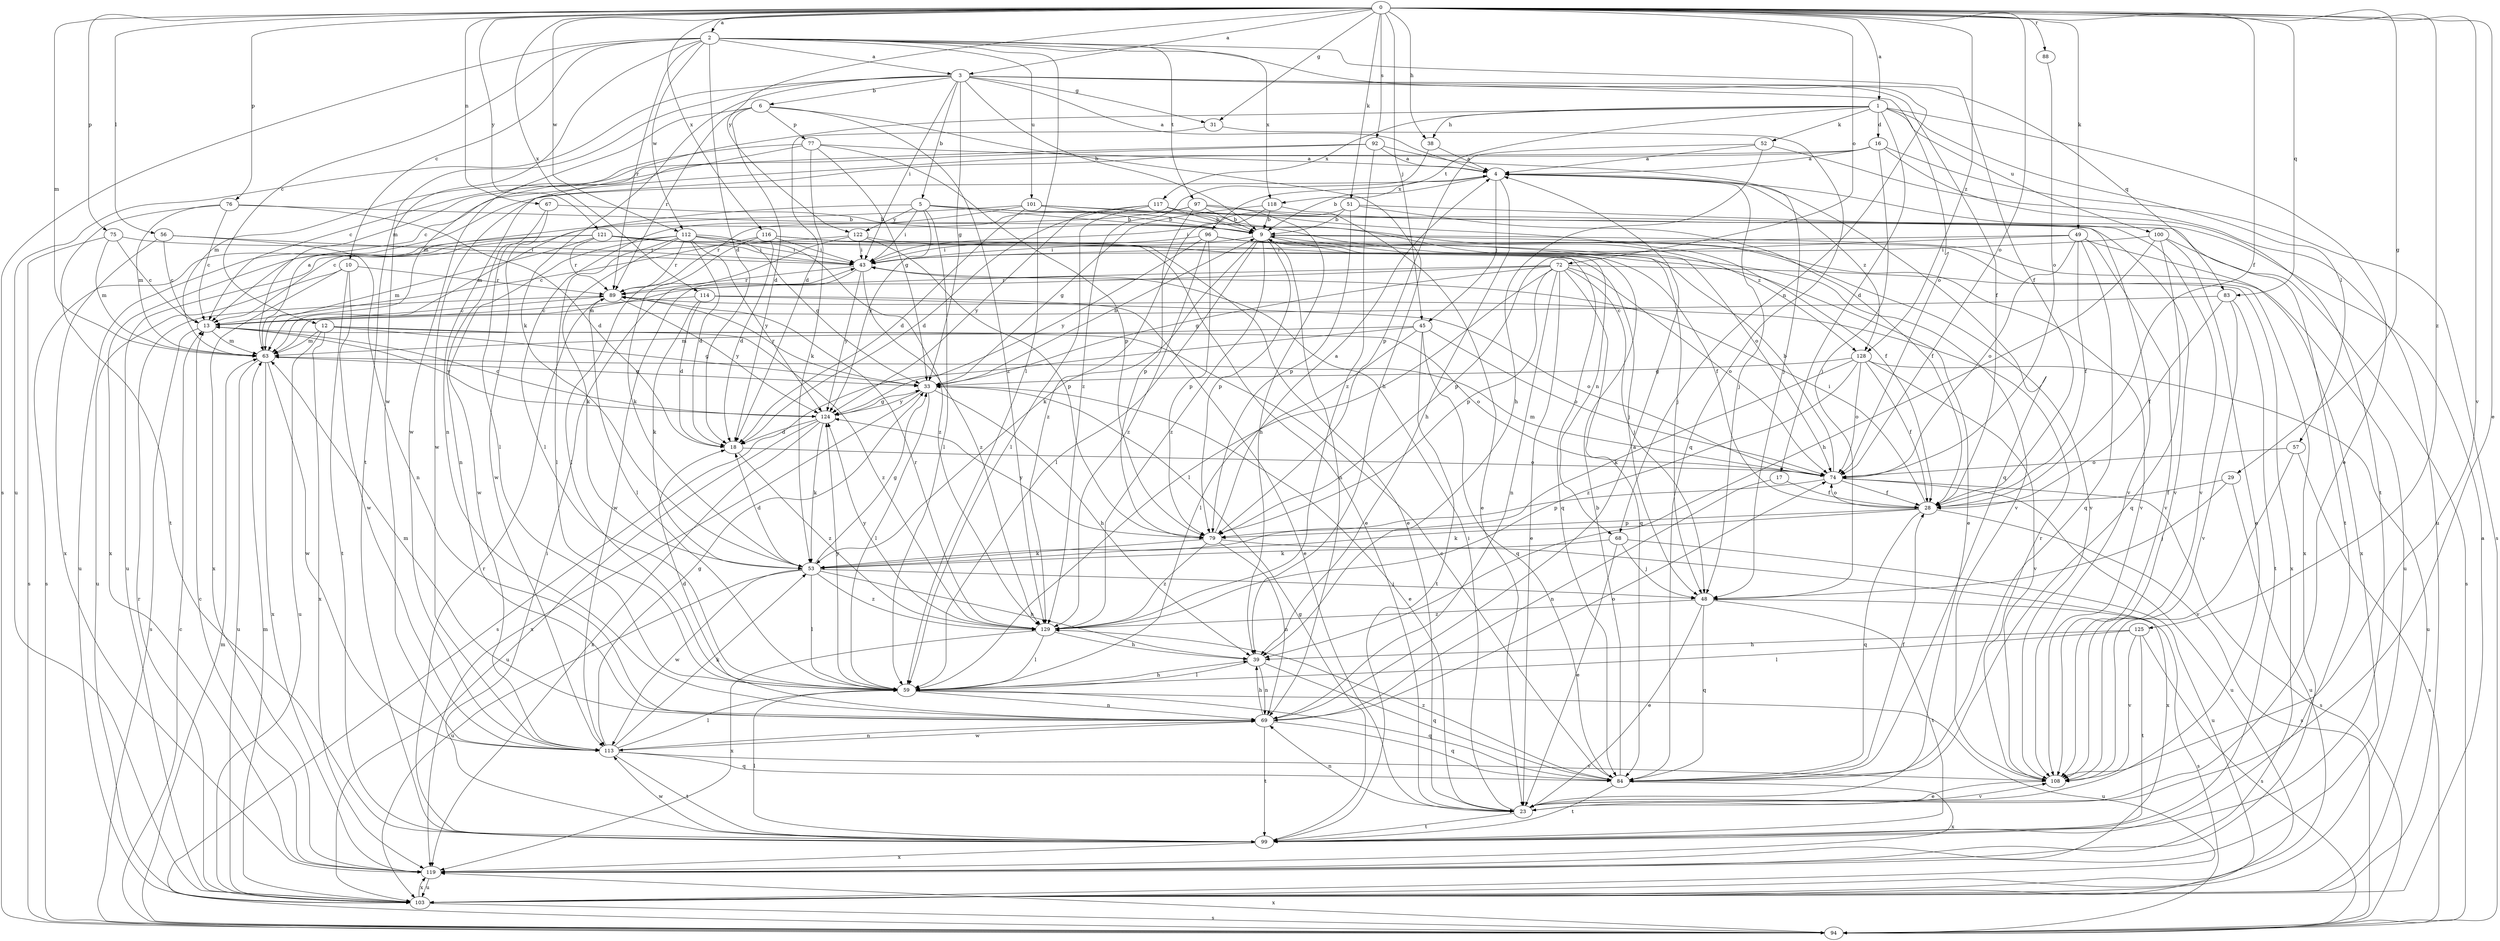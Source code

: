 strict digraph  {
0;
1;
2;
3;
4;
5;
6;
9;
10;
12;
13;
16;
17;
18;
23;
28;
29;
31;
33;
38;
39;
43;
45;
48;
49;
51;
52;
53;
56;
57;
59;
63;
67;
68;
69;
72;
74;
75;
76;
77;
79;
83;
84;
88;
89;
92;
94;
96;
97;
99;
100;
101;
103;
108;
112;
113;
114;
116;
117;
118;
119;
121;
122;
124;
125;
128;
129;
0 -> 1  [label=a];
0 -> 2  [label=a];
0 -> 3  [label=a];
0 -> 23  [label=e];
0 -> 28  [label=f];
0 -> 29  [label=g];
0 -> 31  [label=g];
0 -> 38  [label=h];
0 -> 45  [label=j];
0 -> 49  [label=k];
0 -> 51  [label=k];
0 -> 56  [label=l];
0 -> 63  [label=m];
0 -> 67  [label=n];
0 -> 72  [label=o];
0 -> 74  [label=o];
0 -> 75  [label=p];
0 -> 76  [label=p];
0 -> 83  [label=q];
0 -> 88  [label=r];
0 -> 92  [label=s];
0 -> 108  [label=v];
0 -> 112  [label=w];
0 -> 114  [label=x];
0 -> 116  [label=x];
0 -> 121  [label=y];
0 -> 122  [label=y];
0 -> 125  [label=z];
0 -> 128  [label=z];
1 -> 16  [label=d];
1 -> 17  [label=d];
1 -> 23  [label=e];
1 -> 38  [label=h];
1 -> 52  [label=k];
1 -> 57  [label=l];
1 -> 63  [label=m];
1 -> 96  [label=t];
1 -> 100  [label=u];
1 -> 117  [label=x];
2 -> 3  [label=a];
2 -> 10  [label=c];
2 -> 12  [label=c];
2 -> 18  [label=d];
2 -> 28  [label=f];
2 -> 59  [label=l];
2 -> 68  [label=n];
2 -> 89  [label=r];
2 -> 94  [label=s];
2 -> 97  [label=t];
2 -> 101  [label=u];
2 -> 112  [label=w];
2 -> 113  [label=w];
2 -> 118  [label=x];
3 -> 4  [label=a];
3 -> 5  [label=b];
3 -> 6  [label=b];
3 -> 9  [label=b];
3 -> 28  [label=f];
3 -> 31  [label=g];
3 -> 33  [label=g];
3 -> 43  [label=i];
3 -> 53  [label=k];
3 -> 74  [label=o];
3 -> 83  [label=q];
3 -> 99  [label=t];
3 -> 103  [label=u];
4 -> 9  [label=b];
4 -> 39  [label=h];
4 -> 45  [label=j];
4 -> 48  [label=j];
4 -> 84  [label=q];
4 -> 118  [label=x];
4 -> 128  [label=z];
5 -> 9  [label=b];
5 -> 43  [label=i];
5 -> 48  [label=j];
5 -> 59  [label=l];
5 -> 113  [label=w];
5 -> 122  [label=y];
5 -> 124  [label=y];
5 -> 128  [label=z];
6 -> 18  [label=d];
6 -> 39  [label=h];
6 -> 77  [label=p];
6 -> 89  [label=r];
6 -> 113  [label=w];
6 -> 129  [label=z];
9 -> 43  [label=i];
9 -> 53  [label=k];
9 -> 59  [label=l];
9 -> 68  [label=n];
9 -> 69  [label=n];
9 -> 79  [label=p];
9 -> 103  [label=u];
9 -> 108  [label=v];
9 -> 129  [label=z];
10 -> 89  [label=r];
10 -> 99  [label=t];
10 -> 103  [label=u];
10 -> 113  [label=w];
10 -> 119  [label=x];
12 -> 33  [label=g];
12 -> 63  [label=m];
12 -> 74  [label=o];
12 -> 103  [label=u];
12 -> 119  [label=x];
12 -> 129  [label=z];
13 -> 63  [label=m];
13 -> 94  [label=s];
13 -> 124  [label=y];
16 -> 4  [label=a];
16 -> 13  [label=c];
16 -> 48  [label=j];
16 -> 94  [label=s];
16 -> 99  [label=t];
16 -> 113  [label=w];
17 -> 28  [label=f];
17 -> 69  [label=n];
18 -> 74  [label=o];
18 -> 129  [label=z];
23 -> 43  [label=i];
23 -> 69  [label=n];
23 -> 99  [label=t];
23 -> 108  [label=v];
28 -> 43  [label=i];
28 -> 53  [label=k];
28 -> 74  [label=o];
28 -> 79  [label=p];
28 -> 84  [label=q];
28 -> 94  [label=s];
29 -> 28  [label=f];
29 -> 48  [label=j];
29 -> 103  [label=u];
31 -> 18  [label=d];
31 -> 84  [label=q];
33 -> 9  [label=b];
33 -> 23  [label=e];
33 -> 39  [label=h];
33 -> 59  [label=l];
33 -> 89  [label=r];
33 -> 119  [label=x];
33 -> 124  [label=y];
38 -> 4  [label=a];
38 -> 129  [label=z];
39 -> 59  [label=l];
39 -> 69  [label=n];
39 -> 84  [label=q];
43 -> 89  [label=r];
43 -> 113  [label=w];
43 -> 124  [label=y];
43 -> 129  [label=z];
45 -> 59  [label=l];
45 -> 63  [label=m];
45 -> 74  [label=o];
45 -> 84  [label=q];
45 -> 94  [label=s];
45 -> 99  [label=t];
48 -> 23  [label=e];
48 -> 84  [label=q];
48 -> 94  [label=s];
48 -> 99  [label=t];
48 -> 129  [label=z];
49 -> 28  [label=f];
49 -> 43  [label=i];
49 -> 74  [label=o];
49 -> 79  [label=p];
49 -> 84  [label=q];
49 -> 108  [label=v];
49 -> 119  [label=x];
51 -> 9  [label=b];
51 -> 28  [label=f];
51 -> 43  [label=i];
51 -> 79  [label=p];
51 -> 108  [label=v];
52 -> 4  [label=a];
52 -> 39  [label=h];
52 -> 79  [label=p];
52 -> 103  [label=u];
53 -> 18  [label=d];
53 -> 33  [label=g];
53 -> 39  [label=h];
53 -> 48  [label=j];
53 -> 59  [label=l];
53 -> 103  [label=u];
53 -> 113  [label=w];
53 -> 129  [label=z];
56 -> 13  [label=c];
56 -> 43  [label=i];
56 -> 69  [label=n];
56 -> 119  [label=x];
57 -> 74  [label=o];
57 -> 94  [label=s];
57 -> 108  [label=v];
59 -> 39  [label=h];
59 -> 69  [label=n];
59 -> 84  [label=q];
59 -> 103  [label=u];
59 -> 124  [label=y];
63 -> 4  [label=a];
63 -> 33  [label=g];
63 -> 103  [label=u];
63 -> 113  [label=w];
63 -> 119  [label=x];
67 -> 9  [label=b];
67 -> 59  [label=l];
67 -> 69  [label=n];
68 -> 23  [label=e];
68 -> 48  [label=j];
68 -> 53  [label=k];
68 -> 103  [label=u];
69 -> 4  [label=a];
69 -> 18  [label=d];
69 -> 39  [label=h];
69 -> 63  [label=m];
69 -> 74  [label=o];
69 -> 84  [label=q];
69 -> 99  [label=t];
69 -> 113  [label=w];
72 -> 23  [label=e];
72 -> 33  [label=g];
72 -> 48  [label=j];
72 -> 59  [label=l];
72 -> 63  [label=m];
72 -> 69  [label=n];
72 -> 74  [label=o];
72 -> 79  [label=p];
72 -> 84  [label=q];
72 -> 89  [label=r];
72 -> 119  [label=x];
74 -> 9  [label=b];
74 -> 28  [label=f];
74 -> 63  [label=m];
74 -> 79  [label=p];
74 -> 94  [label=s];
74 -> 103  [label=u];
75 -> 13  [label=c];
75 -> 43  [label=i];
75 -> 63  [label=m];
75 -> 94  [label=s];
76 -> 9  [label=b];
76 -> 13  [label=c];
76 -> 18  [label=d];
76 -> 63  [label=m];
76 -> 99  [label=t];
77 -> 4  [label=a];
77 -> 33  [label=g];
77 -> 53  [label=k];
77 -> 63  [label=m];
77 -> 69  [label=n];
77 -> 79  [label=p];
79 -> 4  [label=a];
79 -> 53  [label=k];
79 -> 69  [label=n];
79 -> 119  [label=x];
79 -> 124  [label=y];
79 -> 129  [label=z];
83 -> 13  [label=c];
83 -> 28  [label=f];
83 -> 99  [label=t];
83 -> 108  [label=v];
84 -> 9  [label=b];
84 -> 13  [label=c];
84 -> 28  [label=f];
84 -> 99  [label=t];
84 -> 119  [label=x];
84 -> 129  [label=z];
88 -> 74  [label=o];
89 -> 13  [label=c];
89 -> 59  [label=l];
89 -> 124  [label=y];
92 -> 4  [label=a];
92 -> 13  [label=c];
92 -> 48  [label=j];
92 -> 63  [label=m];
92 -> 129  [label=z];
94 -> 13  [label=c];
94 -> 63  [label=m];
94 -> 119  [label=x];
96 -> 23  [label=e];
96 -> 43  [label=i];
96 -> 79  [label=p];
96 -> 108  [label=v];
96 -> 119  [label=x];
96 -> 124  [label=y];
96 -> 129  [label=z];
97 -> 9  [label=b];
97 -> 39  [label=h];
97 -> 63  [label=m];
97 -> 79  [label=p];
97 -> 89  [label=r];
97 -> 108  [label=v];
99 -> 33  [label=g];
99 -> 43  [label=i];
99 -> 59  [label=l];
99 -> 89  [label=r];
99 -> 113  [label=w];
99 -> 119  [label=x];
100 -> 23  [label=e];
100 -> 39  [label=h];
100 -> 43  [label=i];
100 -> 84  [label=q];
100 -> 94  [label=s];
101 -> 9  [label=b];
101 -> 13  [label=c];
101 -> 18  [label=d];
101 -> 28  [label=f];
101 -> 59  [label=l];
101 -> 74  [label=o];
103 -> 4  [label=a];
103 -> 63  [label=m];
103 -> 89  [label=r];
103 -> 94  [label=s];
103 -> 119  [label=x];
108 -> 23  [label=e];
108 -> 89  [label=r];
112 -> 18  [label=d];
112 -> 23  [label=e];
112 -> 33  [label=g];
112 -> 43  [label=i];
112 -> 48  [label=j];
112 -> 53  [label=k];
112 -> 59  [label=l];
112 -> 89  [label=r];
112 -> 113  [label=w];
112 -> 119  [label=x];
112 -> 124  [label=y];
113 -> 33  [label=g];
113 -> 53  [label=k];
113 -> 59  [label=l];
113 -> 69  [label=n];
113 -> 84  [label=q];
113 -> 99  [label=t];
113 -> 108  [label=v];
114 -> 13  [label=c];
114 -> 18  [label=d];
114 -> 23  [label=e];
114 -> 53  [label=k];
114 -> 74  [label=o];
116 -> 13  [label=c];
116 -> 18  [label=d];
116 -> 23  [label=e];
116 -> 43  [label=i];
116 -> 59  [label=l];
116 -> 84  [label=q];
117 -> 9  [label=b];
117 -> 18  [label=d];
117 -> 59  [label=l];
117 -> 99  [label=t];
117 -> 108  [label=v];
117 -> 124  [label=y];
118 -> 9  [label=b];
118 -> 23  [label=e];
118 -> 33  [label=g];
118 -> 129  [label=z];
119 -> 13  [label=c];
119 -> 103  [label=u];
121 -> 43  [label=i];
121 -> 63  [label=m];
121 -> 89  [label=r];
121 -> 94  [label=s];
121 -> 103  [label=u];
121 -> 108  [label=v];
121 -> 129  [label=z];
122 -> 28  [label=f];
122 -> 43  [label=i];
122 -> 53  [label=k];
122 -> 79  [label=p];
122 -> 103  [label=u];
124 -> 13  [label=c];
124 -> 18  [label=d];
124 -> 33  [label=g];
124 -> 53  [label=k];
124 -> 103  [label=u];
124 -> 119  [label=x];
125 -> 39  [label=h];
125 -> 59  [label=l];
125 -> 94  [label=s];
125 -> 99  [label=t];
125 -> 108  [label=v];
128 -> 28  [label=f];
128 -> 33  [label=g];
128 -> 53  [label=k];
128 -> 74  [label=o];
128 -> 103  [label=u];
128 -> 108  [label=v];
128 -> 129  [label=z];
129 -> 39  [label=h];
129 -> 59  [label=l];
129 -> 89  [label=r];
129 -> 119  [label=x];
129 -> 124  [label=y];
}
